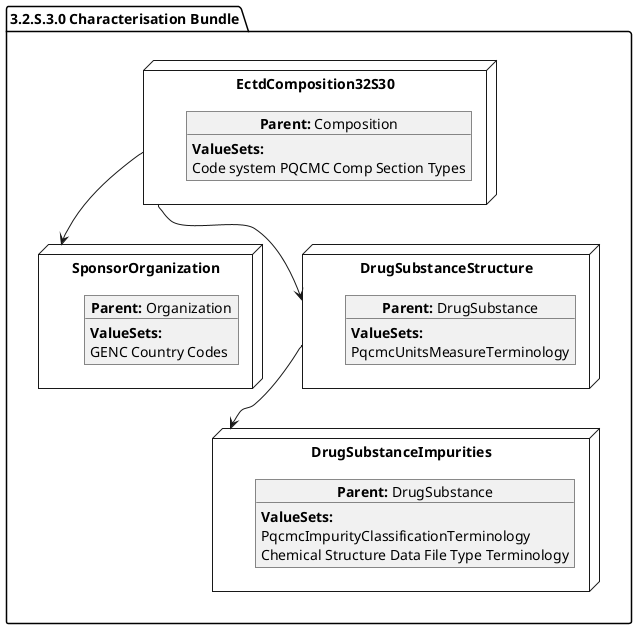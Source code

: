 @startuml
allowmixing
'Mixed model of use case and object
package "3.2.S.3.0 Characterisation Bundle" as NODES {
 
node "EctdComposition32S30" as N1 { 
      object "**Parent:** Composition" as obj1 {
      **ValueSets:**
  Code system PQCMC Comp Section Types
    }
}
 node "SponsorOrganization" as NSO { 
      object "**Parent:** Organization" as objAu {
        **ValueSets:**
        GENC Country Codes
    }
} 
  
  node "DrugSubstanceStructure" as NN { 
      object "**Parent:** DrugSubstance" as obj3 { 

        **ValueSets:**
      PqcmcUnitsMeasureTerminology   
      }
  }

node "DrugSubstanceImpurities" as N6 { 
      object "**Parent:** DrugSubstance" as obj2 {
      **ValueSets:**
      PqcmcImpurityClassificationTerminology
      Chemical Structure Data File Type Terminology  
    }   
}

N1 --> NSO   
NN --> N6
N1 --> NN 
}
@enduml